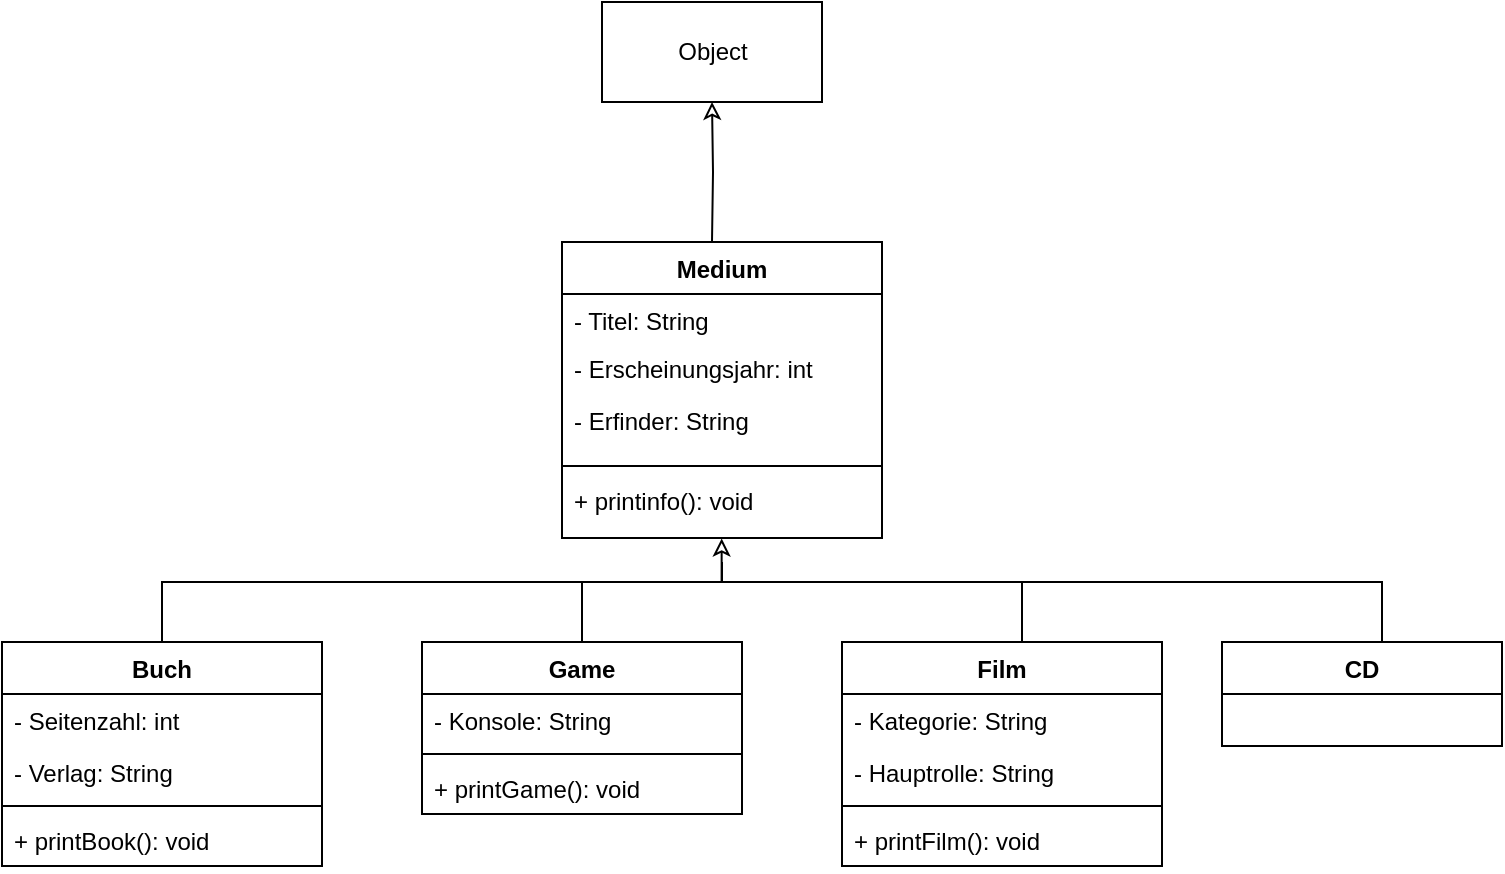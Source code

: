 <mxfile version="20.8.20" type="device"><diagram name="Seite-1" id="dRQ0Uv_qDlhLT5tUSc0L"><mxGraphModel dx="961" dy="606" grid="1" gridSize="10" guides="1" tooltips="1" connect="1" arrows="1" fold="1" page="1" pageScale="1" pageWidth="827" pageHeight="1169" math="0" shadow="0"><root><mxCell id="0"/><mxCell id="1" parent="0"/><mxCell id="g67U9yZxF_jaj8JzWTcN-1" value="Object" style="html=1;" vertex="1" parent="1"><mxGeometry x="370" y="180" width="110" height="50" as="geometry"/></mxCell><mxCell id="g67U9yZxF_jaj8JzWTcN-17" value="" style="edgeStyle=orthogonalEdgeStyle;rounded=0;orthogonalLoop=1;jettySize=auto;html=1;endArrow=classic;endFill=0;" edge="1" parent="1" target="g67U9yZxF_jaj8JzWTcN-1"><mxGeometry relative="1" as="geometry"><mxPoint x="425" y="300" as="sourcePoint"/></mxGeometry></mxCell><mxCell id="g67U9yZxF_jaj8JzWTcN-18" value="Medium" style="swimlane;fontStyle=1;align=center;verticalAlign=top;childLayout=stackLayout;horizontal=1;startSize=26;horizontalStack=0;resizeParent=1;resizeParentMax=0;resizeLast=0;collapsible=1;marginBottom=0;" vertex="1" parent="1"><mxGeometry x="350" y="300" width="160" height="148" as="geometry"/></mxCell><mxCell id="g67U9yZxF_jaj8JzWTcN-19" value="- Titel: String&#10;" style="text;strokeColor=none;fillColor=none;align=left;verticalAlign=top;spacingLeft=4;spacingRight=4;overflow=hidden;rotatable=0;points=[[0,0.5],[1,0.5]];portConstraint=eastwest;" vertex="1" parent="g67U9yZxF_jaj8JzWTcN-18"><mxGeometry y="26" width="160" height="24" as="geometry"/></mxCell><mxCell id="g67U9yZxF_jaj8JzWTcN-9" value="- Erscheinungsjahr: int" style="text;strokeColor=none;fillColor=none;align=left;verticalAlign=top;spacingLeft=4;spacingRight=4;overflow=hidden;rotatable=0;points=[[0,0.5],[1,0.5]];portConstraint=eastwest;" vertex="1" parent="g67U9yZxF_jaj8JzWTcN-18"><mxGeometry y="50" width="160" height="26" as="geometry"/></mxCell><mxCell id="g67U9yZxF_jaj8JzWTcN-10" value="- Erfinder: String" style="text;strokeColor=none;fillColor=none;align=left;verticalAlign=top;spacingLeft=4;spacingRight=4;overflow=hidden;rotatable=0;points=[[0,0.5],[1,0.5]];portConstraint=eastwest;" vertex="1" parent="g67U9yZxF_jaj8JzWTcN-18"><mxGeometry y="76" width="160" height="32" as="geometry"/></mxCell><mxCell id="g67U9yZxF_jaj8JzWTcN-20" value="" style="line;strokeWidth=1;fillColor=none;align=left;verticalAlign=middle;spacingTop=-1;spacingLeft=3;spacingRight=3;rotatable=0;labelPosition=right;points=[];portConstraint=eastwest;strokeColor=inherit;" vertex="1" parent="g67U9yZxF_jaj8JzWTcN-18"><mxGeometry y="108" width="160" height="8" as="geometry"/></mxCell><mxCell id="g67U9yZxF_jaj8JzWTcN-21" value="+ printinfo(): void" style="text;strokeColor=none;fillColor=none;align=left;verticalAlign=top;spacingLeft=4;spacingRight=4;overflow=hidden;rotatable=0;points=[[0,0.5],[1,0.5]];portConstraint=eastwest;" vertex="1" parent="g67U9yZxF_jaj8JzWTcN-18"><mxGeometry y="116" width="160" height="32" as="geometry"/></mxCell><mxCell id="g67U9yZxF_jaj8JzWTcN-28" style="edgeStyle=orthogonalEdgeStyle;rounded=0;orthogonalLoop=1;jettySize=auto;html=1;endArrow=classic;endFill=0;exitX=0.5;exitY=0;exitDx=0;exitDy=0;entryX=0.499;entryY=1.008;entryDx=0;entryDy=0;entryPerimeter=0;" edge="1" parent="1" source="g67U9yZxF_jaj8JzWTcN-22" target="g67U9yZxF_jaj8JzWTcN-21"><mxGeometry relative="1" as="geometry"><mxPoint x="430" y="530" as="targetPoint"/><Array as="points"><mxPoint x="150" y="470"/><mxPoint x="430" y="470"/></Array></mxGeometry></mxCell><mxCell id="g67U9yZxF_jaj8JzWTcN-22" value="Buch" style="swimlane;fontStyle=1;align=center;verticalAlign=top;childLayout=stackLayout;horizontal=1;startSize=26;horizontalStack=0;resizeParent=1;resizeParentMax=0;resizeLast=0;collapsible=1;marginBottom=0;" vertex="1" parent="1"><mxGeometry x="70" y="500" width="160" height="112" as="geometry"/></mxCell><mxCell id="g67U9yZxF_jaj8JzWTcN-27" value="- Seitenzahl: int" style="text;strokeColor=none;fillColor=none;align=left;verticalAlign=top;spacingLeft=4;spacingRight=4;overflow=hidden;rotatable=0;points=[[0,0.5],[1,0.5]];portConstraint=eastwest;" vertex="1" parent="g67U9yZxF_jaj8JzWTcN-22"><mxGeometry y="26" width="160" height="26" as="geometry"/></mxCell><mxCell id="g67U9yZxF_jaj8JzWTcN-23" value="- Verlag: String" style="text;strokeColor=none;fillColor=none;align=left;verticalAlign=top;spacingLeft=4;spacingRight=4;overflow=hidden;rotatable=0;points=[[0,0.5],[1,0.5]];portConstraint=eastwest;" vertex="1" parent="g67U9yZxF_jaj8JzWTcN-22"><mxGeometry y="52" width="160" height="26" as="geometry"/></mxCell><mxCell id="g67U9yZxF_jaj8JzWTcN-24" value="" style="line;strokeWidth=1;fillColor=none;align=left;verticalAlign=middle;spacingTop=-1;spacingLeft=3;spacingRight=3;rotatable=0;labelPosition=right;points=[];portConstraint=eastwest;strokeColor=inherit;" vertex="1" parent="g67U9yZxF_jaj8JzWTcN-22"><mxGeometry y="78" width="160" height="8" as="geometry"/></mxCell><mxCell id="g67U9yZxF_jaj8JzWTcN-25" value="+ printBook(): void" style="text;strokeColor=none;fillColor=none;align=left;verticalAlign=top;spacingLeft=4;spacingRight=4;overflow=hidden;rotatable=0;points=[[0,0.5],[1,0.5]];portConstraint=eastwest;" vertex="1" parent="g67U9yZxF_jaj8JzWTcN-22"><mxGeometry y="86" width="160" height="26" as="geometry"/></mxCell><mxCell id="g67U9yZxF_jaj8JzWTcN-43" style="edgeStyle=orthogonalEdgeStyle;rounded=0;orthogonalLoop=1;jettySize=auto;html=1;endArrow=none;endFill=0;exitX=0.5;exitY=0;exitDx=0;exitDy=0;" edge="1" parent="1" source="g67U9yZxF_jaj8JzWTcN-29"><mxGeometry relative="1" as="geometry"><mxPoint x="360" y="470" as="targetPoint"/><Array as="points"><mxPoint x="360" y="470"/><mxPoint x="360" y="470"/></Array></mxGeometry></mxCell><mxCell id="g67U9yZxF_jaj8JzWTcN-29" value="Game" style="swimlane;fontStyle=1;align=center;verticalAlign=top;childLayout=stackLayout;horizontal=1;startSize=26;horizontalStack=0;resizeParent=1;resizeParentMax=0;resizeLast=0;collapsible=1;marginBottom=0;" vertex="1" parent="1"><mxGeometry x="280" y="500" width="160" height="86" as="geometry"/></mxCell><mxCell id="g67U9yZxF_jaj8JzWTcN-30" value="- Konsole: String" style="text;strokeColor=none;fillColor=none;align=left;verticalAlign=top;spacingLeft=4;spacingRight=4;overflow=hidden;rotatable=0;points=[[0,0.5],[1,0.5]];portConstraint=eastwest;" vertex="1" parent="g67U9yZxF_jaj8JzWTcN-29"><mxGeometry y="26" width="160" height="26" as="geometry"/></mxCell><mxCell id="g67U9yZxF_jaj8JzWTcN-31" value="" style="line;strokeWidth=1;fillColor=none;align=left;verticalAlign=middle;spacingTop=-1;spacingLeft=3;spacingRight=3;rotatable=0;labelPosition=right;points=[];portConstraint=eastwest;strokeColor=inherit;" vertex="1" parent="g67U9yZxF_jaj8JzWTcN-29"><mxGeometry y="52" width="160" height="8" as="geometry"/></mxCell><mxCell id="g67U9yZxF_jaj8JzWTcN-59" value="+ printGame(): void" style="text;strokeColor=none;fillColor=none;align=left;verticalAlign=top;spacingLeft=4;spacingRight=4;overflow=hidden;rotatable=0;points=[[0,0.5],[1,0.5]];portConstraint=eastwest;" vertex="1" parent="g67U9yZxF_jaj8JzWTcN-29"><mxGeometry y="60" width="160" height="26" as="geometry"/></mxCell><mxCell id="g67U9yZxF_jaj8JzWTcN-57" style="edgeStyle=orthogonalEdgeStyle;rounded=0;orthogonalLoop=1;jettySize=auto;html=1;endArrow=none;endFill=0;" edge="1" parent="1" source="g67U9yZxF_jaj8JzWTcN-44"><mxGeometry relative="1" as="geometry"><mxPoint x="430" y="460" as="targetPoint"/><Array as="points"><mxPoint x="580" y="470"/><mxPoint x="430" y="470"/></Array></mxGeometry></mxCell><mxCell id="g67U9yZxF_jaj8JzWTcN-44" value="Film" style="swimlane;fontStyle=1;align=center;verticalAlign=top;childLayout=stackLayout;horizontal=1;startSize=26;horizontalStack=0;resizeParent=1;resizeParentMax=0;resizeLast=0;collapsible=1;marginBottom=0;" vertex="1" parent="1"><mxGeometry x="490" y="500" width="160" height="112" as="geometry"/></mxCell><mxCell id="g67U9yZxF_jaj8JzWTcN-58" value="- Kategorie: String" style="text;strokeColor=none;fillColor=none;align=left;verticalAlign=top;spacingLeft=4;spacingRight=4;overflow=hidden;rotatable=0;points=[[0,0.5],[1,0.5]];portConstraint=eastwest;" vertex="1" parent="g67U9yZxF_jaj8JzWTcN-44"><mxGeometry y="26" width="160" height="26" as="geometry"/></mxCell><mxCell id="g67U9yZxF_jaj8JzWTcN-45" value="- Hauptrolle: String" style="text;strokeColor=none;fillColor=none;align=left;verticalAlign=top;spacingLeft=4;spacingRight=4;overflow=hidden;rotatable=0;points=[[0,0.5],[1,0.5]];portConstraint=eastwest;" vertex="1" parent="g67U9yZxF_jaj8JzWTcN-44"><mxGeometry y="52" width="160" height="26" as="geometry"/></mxCell><mxCell id="g67U9yZxF_jaj8JzWTcN-46" value="" style="line;strokeWidth=1;fillColor=none;align=left;verticalAlign=middle;spacingTop=-1;spacingLeft=3;spacingRight=3;rotatable=0;labelPosition=right;points=[];portConstraint=eastwest;strokeColor=inherit;" vertex="1" parent="g67U9yZxF_jaj8JzWTcN-44"><mxGeometry y="78" width="160" height="8" as="geometry"/></mxCell><mxCell id="g67U9yZxF_jaj8JzWTcN-60" value="+ printFilm(): void" style="text;strokeColor=none;fillColor=none;align=left;verticalAlign=top;spacingLeft=4;spacingRight=4;overflow=hidden;rotatable=0;points=[[0,0.5],[1,0.5]];portConstraint=eastwest;" vertex="1" parent="g67U9yZxF_jaj8JzWTcN-44"><mxGeometry y="86" width="160" height="26" as="geometry"/></mxCell><mxCell id="g67U9yZxF_jaj8JzWTcN-69" style="edgeStyle=orthogonalEdgeStyle;rounded=0;orthogonalLoop=1;jettySize=auto;html=1;endArrow=none;endFill=0;" edge="1" parent="1" source="g67U9yZxF_jaj8JzWTcN-61"><mxGeometry relative="1" as="geometry"><mxPoint x="580" y="470" as="targetPoint"/><Array as="points"><mxPoint x="760" y="470"/></Array></mxGeometry></mxCell><mxCell id="g67U9yZxF_jaj8JzWTcN-61" value="CD" style="swimlane;fontStyle=1;childLayout=stackLayout;horizontal=1;startSize=26;fillColor=none;horizontalStack=0;resizeParent=1;resizeParentMax=0;resizeLast=0;collapsible=1;marginBottom=0;" vertex="1" parent="1"><mxGeometry x="680" y="500" width="140" height="52" as="geometry"/></mxCell></root></mxGraphModel></diagram></mxfile>